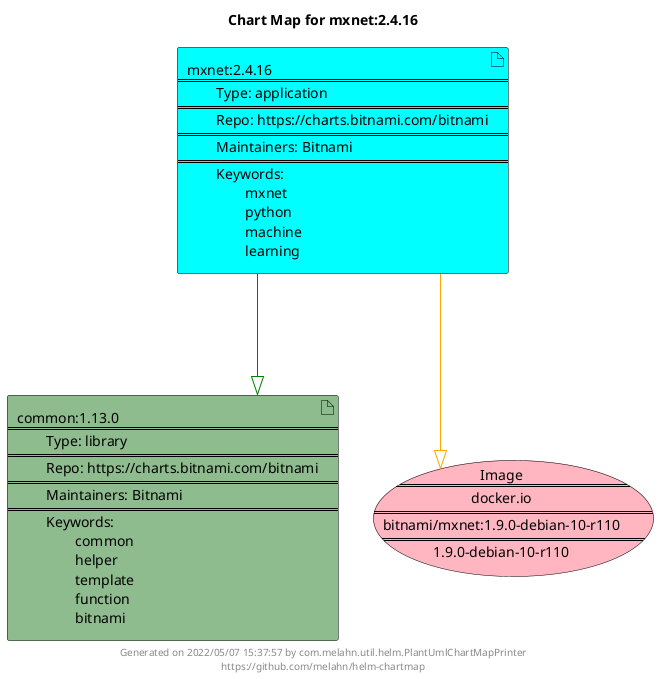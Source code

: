 @startuml
skinparam linetype ortho
skinparam backgroundColor white
skinparam usecaseBorderColor black
skinparam usecaseArrowColor LightSlateGray
skinparam artifactBorderColor black
skinparam artifactArrowColor LightSlateGray

title Chart Map for mxnet:2.4.16

'There are 2 referenced Helm Charts
artifact "mxnet:2.4.16\n====\n\tType: application\n====\n\tRepo: https://charts.bitnami.com/bitnami\n====\n\tMaintainers: Bitnami\n====\n\tKeywords: \n\t\tmxnet\n\t\tpython\n\t\tmachine\n\t\tlearning" as mxnet_2_4_16 #Aqua
artifact "common:1.13.0\n====\n\tType: library\n====\n\tRepo: https://charts.bitnami.com/bitnami\n====\n\tMaintainers: Bitnami\n====\n\tKeywords: \n\t\tcommon\n\t\thelper\n\t\ttemplate\n\t\tfunction\n\t\tbitnami" as common_1_13_0 #DarkSeaGreen

'There is one referenced Docker Image
usecase "Image\n====\ndocker.io\n====\nbitnami/mxnet:1.9.0-debian-10-r110\n====\n1.9.0-debian-10-r110" as docker_io_bitnami_mxnet_1_9_0_debian_10_r110 #LightPink

'Chart Dependencies
mxnet_2_4_16--[#green]-|>common_1_13_0
mxnet_2_4_16--[#orange]-|>docker_io_bitnami_mxnet_1_9_0_debian_10_r110

center footer Generated on 2022/05/07 15:37:57 by com.melahn.util.helm.PlantUmlChartMapPrinter\nhttps://github.com/melahn/helm-chartmap
@enduml
